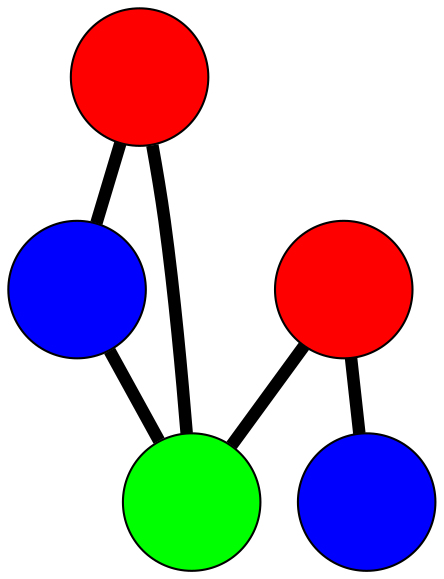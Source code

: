 graph G {
	graph [bb="-81.635,-133.37,70.171,185",
		overlap=false,
		sep=0.0,
		splines=true
	];
	node [color=black,
		fixedsize=true,
		fontname="Latin Modern Math",
		fontsize=42,
		height=.92,
		label="\N",
		penwidth=1,
		shape=circle,
		width=.92
	];
	edge [color=black,
		penwidth=6,
		style=bold
	];
	0	 [fillcolor=red,
		height=0.91667,
		label="",
		pos="-48.635,-95.9",
		style=filled,
		width=0.91667];
	2	 [fillcolor=blue,
		height=0.91667,
		label="",
		pos="37.171,-100.37",
		style=filled,
		width=0.91667];
	0 -- 2	 [pos="-15.215,-97.641 -8.9092,-97.969 -2.316,-98.313 3.9824,-98.641"];
	4	 [fillcolor=green,
		height=0.91667,
		label="",
		pos="-1.7632,-21.893",
		style=filled,
		width=0.91667];
	0 -- 4	 [pos="-30.915,-67.921 -27.182,-62.027 -23.243,-55.807 -19.509,-49.912"];
	1	 [fillcolor=red,
		height=0.91667,
		label="",
		pos="0.42626,66.159",
		style=filled,
		width=0.91667];
	3	 [fillcolor=blue,
		height=0.91667,
		label="",
		pos="12.802,152",
		style=filled,
		width=0.91667];
	1 -- 3	 [pos="5.1755,99.103 6.1298,105.72 7.1324,112.68 8.0855,119.29"];
	1 -- 4	 [pos="-0.39524,33.121 -0.57239,25.997 -0.75975,18.462 -0.93708,11.33"];
	2 -- 4	 [pos="22.451,-70.701 19.35,-64.45 16.078,-57.855 12.977,-51.603"];
}

